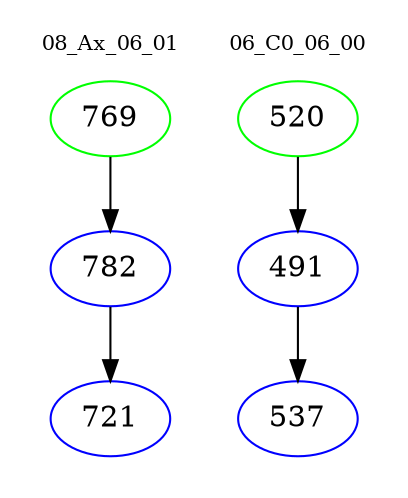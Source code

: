 digraph{
subgraph cluster_0 {
color = white
label = "08_Ax_06_01";
fontsize=10;
T0_769 [label="769", color="green"]
T0_769 -> T0_782 [color="black"]
T0_782 [label="782", color="blue"]
T0_782 -> T0_721 [color="black"]
T0_721 [label="721", color="blue"]
}
subgraph cluster_1 {
color = white
label = "06_C0_06_00";
fontsize=10;
T1_520 [label="520", color="green"]
T1_520 -> T1_491 [color="black"]
T1_491 [label="491", color="blue"]
T1_491 -> T1_537 [color="black"]
T1_537 [label="537", color="blue"]
}
}
